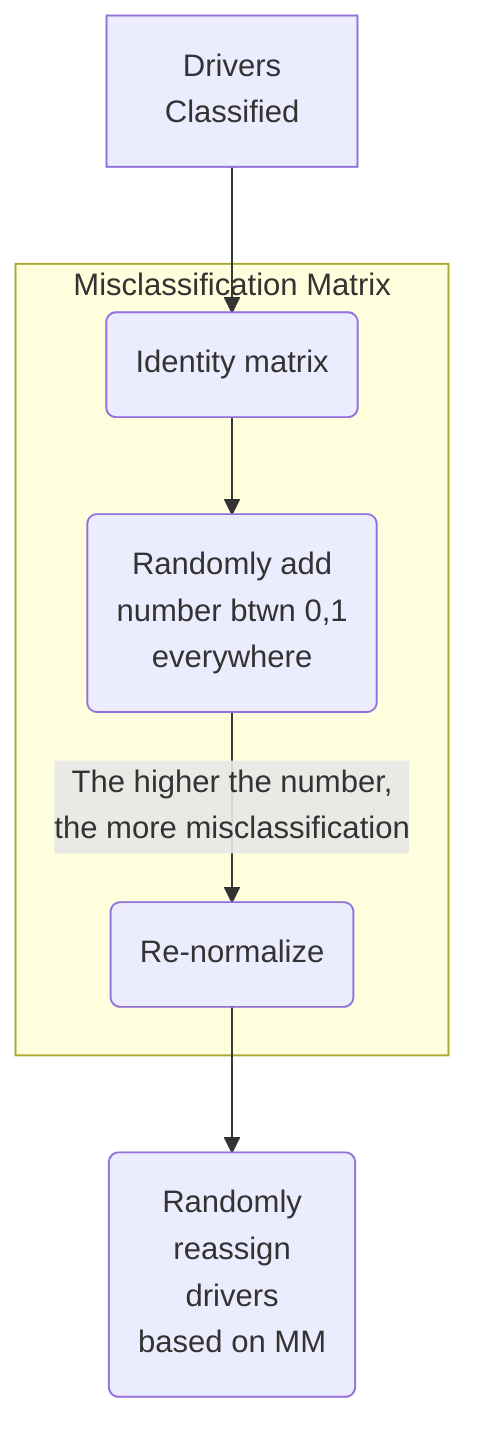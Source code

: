 graph TB
	A[Drivers<br>Classified] 
  -->
  B
  subgraph Misclassification Matrix
    B(Identity matrix) 
    --> 
    D(Randomly add<br>number btwn 0,1<br>everywhere)
    -->
    |The higher the number,<br>the more misclassification| E(Re-normalize)
  end
  E-->C(Randomly<br>reassign<br>drivers<br>based on MM)
